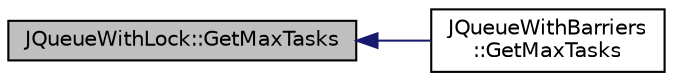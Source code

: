 digraph "JQueueWithLock::GetMaxTasks"
{
  edge [fontname="Helvetica",fontsize="10",labelfontname="Helvetica",labelfontsize="10"];
  node [fontname="Helvetica",fontsize="10",shape=record];
  rankdir="LR";
  Node1 [label="JQueueWithLock::GetMaxTasks",height=0.2,width=0.4,color="black", fillcolor="grey75", style="filled" fontcolor="black"];
  Node1 -> Node2 [dir="back",color="midnightblue",fontsize="10",style="solid",fontname="Helvetica"];
  Node2 [label="JQueueWithBarriers\l::GetMaxTasks",height=0.2,width=0.4,color="black", fillcolor="white", style="filled",URL="$class_j_queue_with_barriers.html#afb2a662bf4f243c85b2be8748b0a756d"];
}
